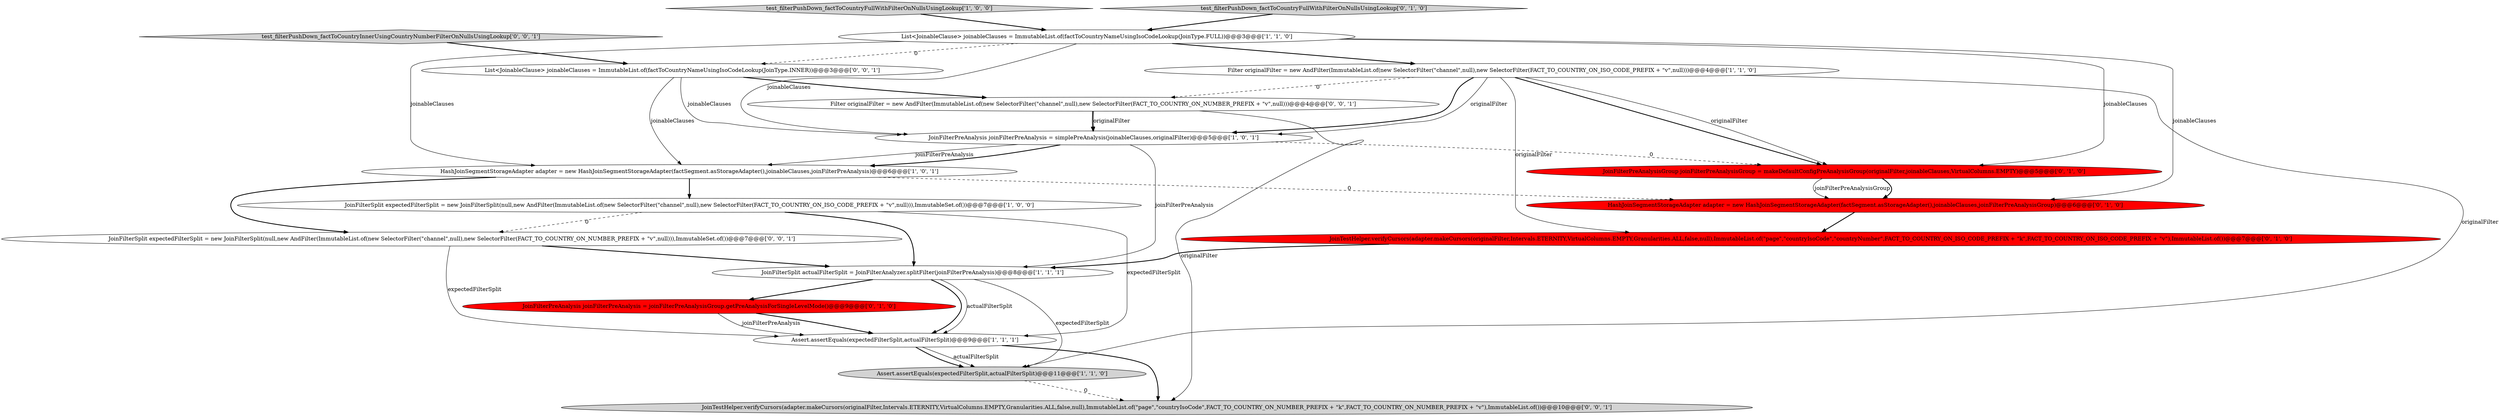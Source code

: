 digraph {
5 [style = filled, label = "Filter originalFilter = new AndFilter(ImmutableList.of(new SelectorFilter(\"channel\",null),new SelectorFilter(FACT_TO_COUNTRY_ON_ISO_CODE_PREFIX + \"v\",null)))@@@4@@@['1', '1', '0']", fillcolor = white, shape = ellipse image = "AAA0AAABBB1BBB"];
17 [style = filled, label = "Filter originalFilter = new AndFilter(ImmutableList.of(new SelectorFilter(\"channel\",null),new SelectorFilter(FACT_TO_COUNTRY_ON_NUMBER_PREFIX + \"v\",null)))@@@4@@@['0', '0', '1']", fillcolor = white, shape = ellipse image = "AAA0AAABBB3BBB"];
2 [style = filled, label = "HashJoinSegmentStorageAdapter adapter = new HashJoinSegmentStorageAdapter(factSegment.asStorageAdapter(),joinableClauses,joinFilterPreAnalysis)@@@6@@@['1', '0', '1']", fillcolor = white, shape = ellipse image = "AAA0AAABBB1BBB"];
18 [style = filled, label = "JoinTestHelper.verifyCursors(adapter.makeCursors(originalFilter,Intervals.ETERNITY,VirtualColumns.EMPTY,Granularities.ALL,false,null),ImmutableList.of(\"page\",\"countryIsoCode\",FACT_TO_COUNTRY_ON_NUMBER_PREFIX + \"k\",FACT_TO_COUNTRY_ON_NUMBER_PREFIX + \"v\"),ImmutableList.of())@@@10@@@['0', '0', '1']", fillcolor = lightgray, shape = ellipse image = "AAA0AAABBB3BBB"];
6 [style = filled, label = "Assert.assertEquals(expectedFilterSplit,actualFilterSplit)@@@11@@@['1', '1', '0']", fillcolor = lightgray, shape = ellipse image = "AAA0AAABBB1BBB"];
7 [style = filled, label = "JoinFilterSplit expectedFilterSplit = new JoinFilterSplit(null,new AndFilter(ImmutableList.of(new SelectorFilter(\"channel\",null),new SelectorFilter(FACT_TO_COUNTRY_ON_ISO_CODE_PREFIX + \"v\",null))),ImmutableSet.of())@@@7@@@['1', '0', '0']", fillcolor = white, shape = ellipse image = "AAA0AAABBB1BBB"];
4 [style = filled, label = "JoinFilterSplit actualFilterSplit = JoinFilterAnalyzer.splitFilter(joinFilterPreAnalysis)@@@8@@@['1', '1', '1']", fillcolor = white, shape = ellipse image = "AAA0AAABBB1BBB"];
3 [style = filled, label = "List<JoinableClause> joinableClauses = ImmutableList.of(factToCountryNameUsingIsoCodeLookup(JoinType.FULL))@@@3@@@['1', '1', '0']", fillcolor = white, shape = ellipse image = "AAA0AAABBB1BBB"];
8 [style = filled, label = "test_filterPushDown_factToCountryFullWithFilterOnNullsUsingLookup['1', '0', '0']", fillcolor = lightgray, shape = diamond image = "AAA0AAABBB1BBB"];
14 [style = filled, label = "List<JoinableClause> joinableClauses = ImmutableList.of(factToCountryNameUsingIsoCodeLookup(JoinType.INNER))@@@3@@@['0', '0', '1']", fillcolor = white, shape = ellipse image = "AAA0AAABBB3BBB"];
15 [style = filled, label = "JoinFilterSplit expectedFilterSplit = new JoinFilterSplit(null,new AndFilter(ImmutableList.of(new SelectorFilter(\"channel\",null),new SelectorFilter(FACT_TO_COUNTRY_ON_NUMBER_PREFIX + \"v\",null))),ImmutableSet.of())@@@7@@@['0', '0', '1']", fillcolor = white, shape = ellipse image = "AAA0AAABBB3BBB"];
10 [style = filled, label = "JoinFilterPreAnalysisGroup joinFilterPreAnalysisGroup = makeDefaultConfigPreAnalysisGroup(originalFilter,joinableClauses,VirtualColumns.EMPTY)@@@5@@@['0', '1', '0']", fillcolor = red, shape = ellipse image = "AAA1AAABBB2BBB"];
16 [style = filled, label = "test_filterPushDown_factToCountryInnerUsingCountryNumberFilterOnNullsUsingLookup['0', '0', '1']", fillcolor = lightgray, shape = diamond image = "AAA0AAABBB3BBB"];
13 [style = filled, label = "JoinTestHelper.verifyCursors(adapter.makeCursors(originalFilter,Intervals.ETERNITY,VirtualColumns.EMPTY,Granularities.ALL,false,null),ImmutableList.of(\"page\",\"countryIsoCode\",\"countryNumber\",FACT_TO_COUNTRY_ON_ISO_CODE_PREFIX + \"k\",FACT_TO_COUNTRY_ON_ISO_CODE_PREFIX + \"v\"),ImmutableList.of())@@@7@@@['0', '1', '0']", fillcolor = red, shape = ellipse image = "AAA1AAABBB2BBB"];
12 [style = filled, label = "test_filterPushDown_factToCountryFullWithFilterOnNullsUsingLookup['0', '1', '0']", fillcolor = lightgray, shape = diamond image = "AAA0AAABBB2BBB"];
9 [style = filled, label = "JoinFilterPreAnalysis joinFilterPreAnalysis = joinFilterPreAnalysisGroup.getPreAnalysisForSingleLevelMode()@@@9@@@['0', '1', '0']", fillcolor = red, shape = ellipse image = "AAA1AAABBB2BBB"];
0 [style = filled, label = "Assert.assertEquals(expectedFilterSplit,actualFilterSplit)@@@9@@@['1', '1', '1']", fillcolor = white, shape = ellipse image = "AAA0AAABBB1BBB"];
1 [style = filled, label = "JoinFilterPreAnalysis joinFilterPreAnalysis = simplePreAnalysis(joinableClauses,originalFilter)@@@5@@@['1', '0', '1']", fillcolor = white, shape = ellipse image = "AAA0AAABBB1BBB"];
11 [style = filled, label = "HashJoinSegmentStorageAdapter adapter = new HashJoinSegmentStorageAdapter(factSegment.asStorageAdapter(),joinableClauses,joinFilterPreAnalysisGroup)@@@6@@@['0', '1', '0']", fillcolor = red, shape = ellipse image = "AAA1AAABBB2BBB"];
4->9 [style = bold, label=""];
5->10 [style = bold, label=""];
1->4 [style = solid, label="joinFilterPreAnalysis"];
3->1 [style = solid, label="joinableClauses"];
9->0 [style = bold, label=""];
17->1 [style = bold, label=""];
0->6 [style = bold, label=""];
17->18 [style = solid, label="originalFilter"];
5->6 [style = solid, label="originalFilter"];
4->6 [style = solid, label="expectedFilterSplit"];
8->3 [style = bold, label=""];
3->10 [style = solid, label="joinableClauses"];
0->6 [style = solid, label="actualFilterSplit"];
14->2 [style = solid, label="joinableClauses"];
14->17 [style = bold, label=""];
1->10 [style = dashed, label="0"];
7->4 [style = bold, label=""];
10->11 [style = solid, label="joinFilterPreAnalysisGroup"];
15->0 [style = solid, label="expectedFilterSplit"];
3->2 [style = solid, label="joinableClauses"];
4->0 [style = bold, label=""];
6->18 [style = dashed, label="0"];
5->1 [style = bold, label=""];
1->2 [style = solid, label="joinFilterPreAnalysis"];
3->5 [style = bold, label=""];
10->11 [style = bold, label=""];
5->17 [style = dashed, label="0"];
5->13 [style = solid, label="originalFilter"];
14->1 [style = solid, label="joinableClauses"];
3->11 [style = solid, label="joinableClauses"];
17->1 [style = solid, label="originalFilter"];
11->13 [style = bold, label=""];
2->15 [style = bold, label=""];
15->4 [style = bold, label=""];
5->1 [style = solid, label="originalFilter"];
7->15 [style = dashed, label="0"];
16->14 [style = bold, label=""];
0->18 [style = bold, label=""];
2->11 [style = dashed, label="0"];
1->2 [style = bold, label=""];
12->3 [style = bold, label=""];
2->7 [style = bold, label=""];
3->14 [style = dashed, label="0"];
5->10 [style = solid, label="originalFilter"];
9->0 [style = solid, label="joinFilterPreAnalysis"];
4->0 [style = solid, label="actualFilterSplit"];
7->0 [style = solid, label="expectedFilterSplit"];
13->4 [style = bold, label=""];
}
